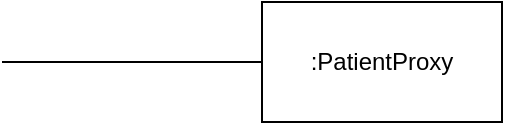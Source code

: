 <mxfile version="21.6.6" type="google">
  <diagram name="Page-1" id="LaelcIQ_gMIOo4HQkUm0">
    <mxGraphModel grid="1" page="1" gridSize="10" guides="1" tooltips="1" connect="1" arrows="1" fold="1" pageScale="1" pageWidth="850" pageHeight="1100" math="0" shadow="0">
      <root>
        <mxCell id="0" />
        <mxCell id="1" parent="0" />
        <mxCell id="V_TdWkBmMwt0rRlTcr2Y-3" value=":PatientProxy" style="rounded=0;whiteSpace=wrap;html=1;" vertex="1" parent="1">
          <mxGeometry x="180" y="130" width="120" height="60" as="geometry" />
        </mxCell>
        <mxCell id="V_TdWkBmMwt0rRlTcr2Y-4" value="" style="endArrow=none;html=1;rounded=0;entryX=0;entryY=0.5;entryDx=0;entryDy=0;" edge="1" parent="1" target="V_TdWkBmMwt0rRlTcr2Y-3">
          <mxGeometry width="50" height="50" relative="1" as="geometry">
            <mxPoint x="50" y="160" as="sourcePoint" />
            <mxPoint x="40" y="135" as="targetPoint" />
          </mxGeometry>
        </mxCell>
      </root>
    </mxGraphModel>
  </diagram>
</mxfile>
